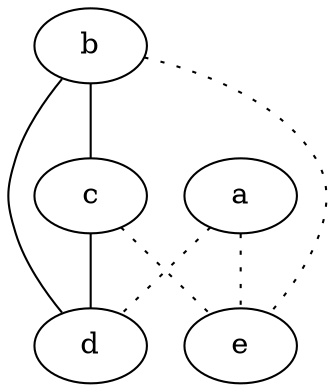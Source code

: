 graph {
a -- d [style=dotted];
a -- e [style=dotted];
b -- c;
b -- d;
b -- e [style=dotted];
c -- d;
c -- e [style=dotted];
}
